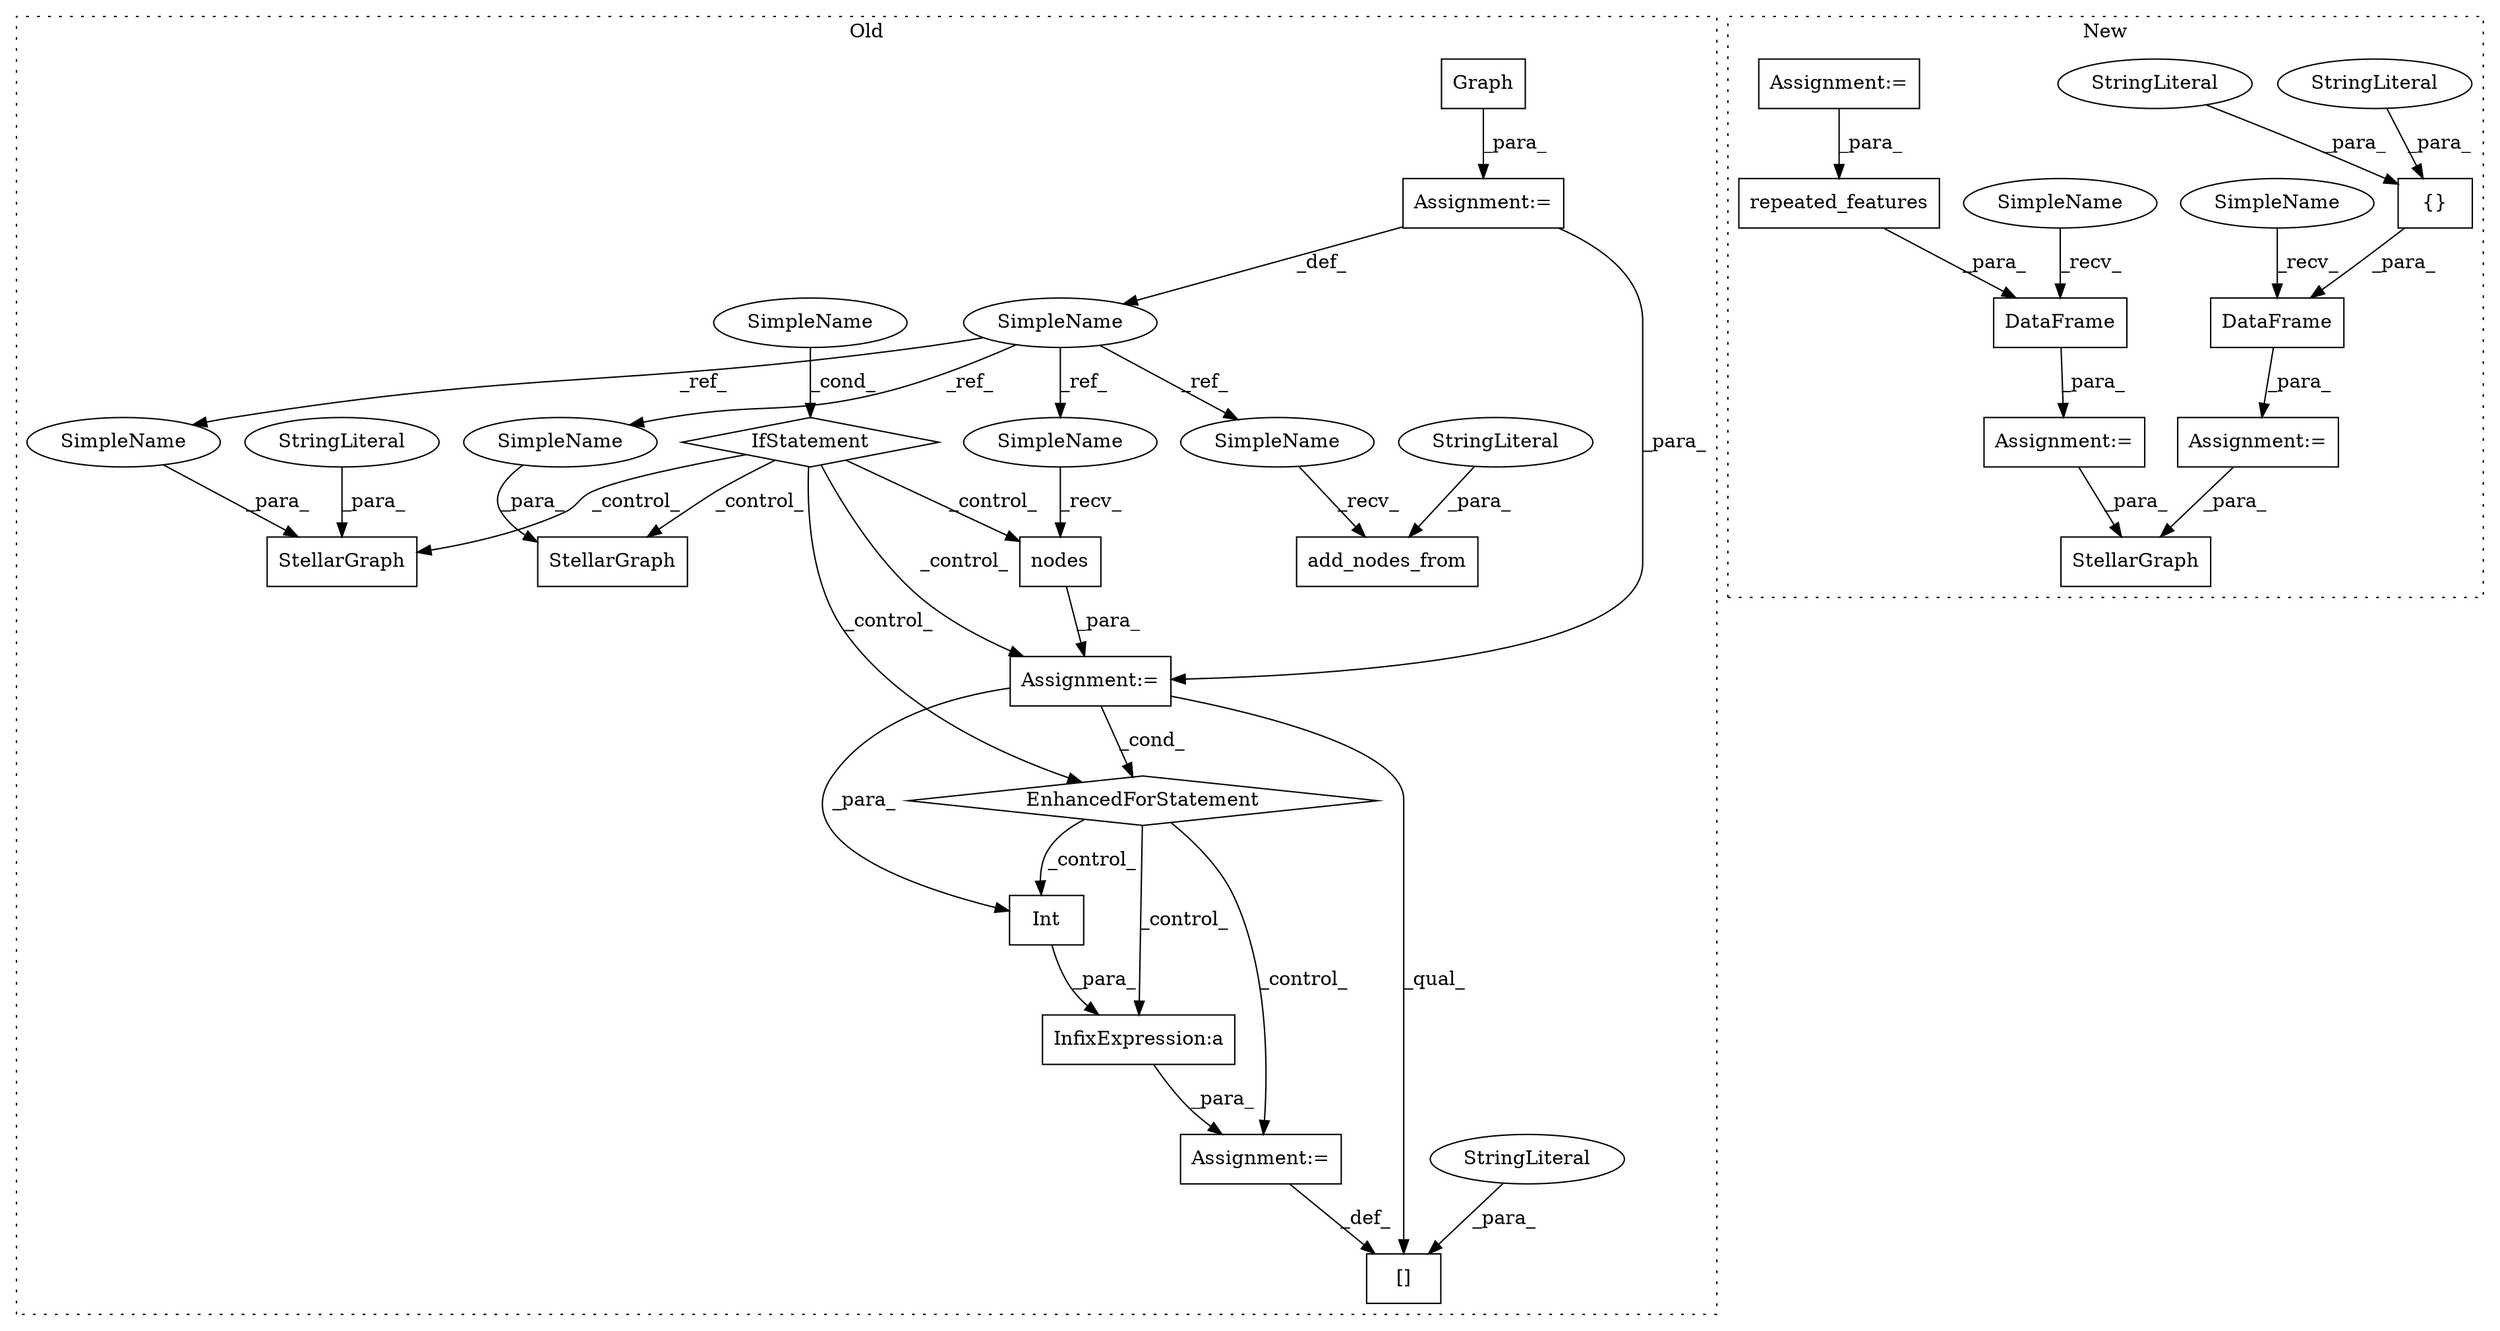 digraph G {
subgraph cluster0 {
1 [label="add_nodes_from" a="32" s="1295,1327" l="15,1" shape="box"];
3 [label="SimpleName" a="42" s="1269" l="1" shape="ellipse"];
4 [label="StellarGraph" a="32" s="1765,1789" l="13,1" shape="box"];
9 [label="StringLiteral" a="45" s="1323" l="4" shape="ellipse"];
10 [label="StringLiteral" a="45" s="1780" l="9" shape="ellipse"];
12 [label="nodes" a="32" s="1627,1637" l="6,1" shape="box"];
13 [label="EnhancedForStatement" a="70" s="1544,1638" l="69,2" shape="diamond"];
14 [label="Int" a="32" s="1695,1700" l="4,1" shape="box"];
15 [label="InfixExpression:a" a="27" s="1701" l="3" shape="box"];
16 [label="[]" a="2" s="1677,1692" l="6,1" shape="box"];
17 [label="StringLiteral" a="45" s="1683" l="9" shape="ellipse"];
18 [label="Graph" a="32" s="1280" l="7" shape="box"];
19 [label="Assignment:=" a="7" s="1270" l="1" shape="box"];
20 [label="Assignment:=" a="7" s="1693" l="1" shape="box"];
24 [label="Assignment:=" a="7" s="1544,1638" l="69,2" shape="box"];
25 [label="IfStatement" a="25" s="1502,1534" l="4,2" shape="diamond"];
26 [label="SimpleName" a="42" s="" l="" shape="ellipse"];
27 [label="StellarGraph" a="32" s="1814,1828" l="13,1" shape="box"];
29 [label="SimpleName" a="42" s="1827" l="1" shape="ellipse"];
30 [label="SimpleName" a="42" s="1625" l="1" shape="ellipse"];
31 [label="SimpleName" a="42" s="1778" l="1" shape="ellipse"];
32 [label="SimpleName" a="42" s="1293" l="1" shape="ellipse"];
label = "Old";
style="dotted";
}
subgraph cluster1 {
2 [label="StellarGraph" a="32" s="1798,1822" l="13,1" shape="box"];
5 [label="{}" a="4" s="1759,1777" l="1,1" shape="box"];
6 [label="DataFrame" a="32" s="1524,1605" l="10,1" shape="box"];
7 [label="StringLiteral" a="45" s="1769" l="8" shape="ellipse"];
8 [label="StringLiteral" a="45" s="1760" l="8" shape="ellipse"];
11 [label="repeated_features" a="32" s="1534,1591" l="18,1" shape="box"];
21 [label="Assignment:=" a="7" s="1135" l="20" shape="box"];
22 [label="Assignment:=" a="7" s="1618" l="1" shape="box"];
23 [label="Assignment:=" a="7" s="1409" l="1" shape="box"];
28 [label="DataFrame" a="32" s="1638,1778" l="10,1" shape="box"];
33 [label="SimpleName" a="42" s="1631" l="6" shape="ellipse"];
34 [label="SimpleName" a="42" s="1517" l="6" shape="ellipse"];
label = "New";
style="dotted";
}
3 -> 31 [label="_ref_"];
3 -> 30 [label="_ref_"];
3 -> 29 [label="_ref_"];
3 -> 32 [label="_ref_"];
5 -> 28 [label="_para_"];
6 -> 23 [label="_para_"];
7 -> 5 [label="_para_"];
8 -> 5 [label="_para_"];
9 -> 1 [label="_para_"];
10 -> 4 [label="_para_"];
11 -> 6 [label="_para_"];
12 -> 24 [label="_para_"];
13 -> 15 [label="_control_"];
13 -> 20 [label="_control_"];
13 -> 14 [label="_control_"];
14 -> 15 [label="_para_"];
15 -> 20 [label="_para_"];
17 -> 16 [label="_para_"];
18 -> 19 [label="_para_"];
19 -> 3 [label="_def_"];
19 -> 24 [label="_para_"];
20 -> 16 [label="_def_"];
21 -> 11 [label="_para_"];
22 -> 2 [label="_para_"];
23 -> 2 [label="_para_"];
24 -> 16 [label="_qual_"];
24 -> 14 [label="_para_"];
24 -> 13 [label="_cond_"];
25 -> 13 [label="_control_"];
25 -> 4 [label="_control_"];
25 -> 27 [label="_control_"];
25 -> 12 [label="_control_"];
25 -> 24 [label="_control_"];
26 -> 25 [label="_cond_"];
28 -> 22 [label="_para_"];
29 -> 27 [label="_para_"];
30 -> 12 [label="_recv_"];
31 -> 4 [label="_para_"];
32 -> 1 [label="_recv_"];
33 -> 28 [label="_recv_"];
34 -> 6 [label="_recv_"];
}